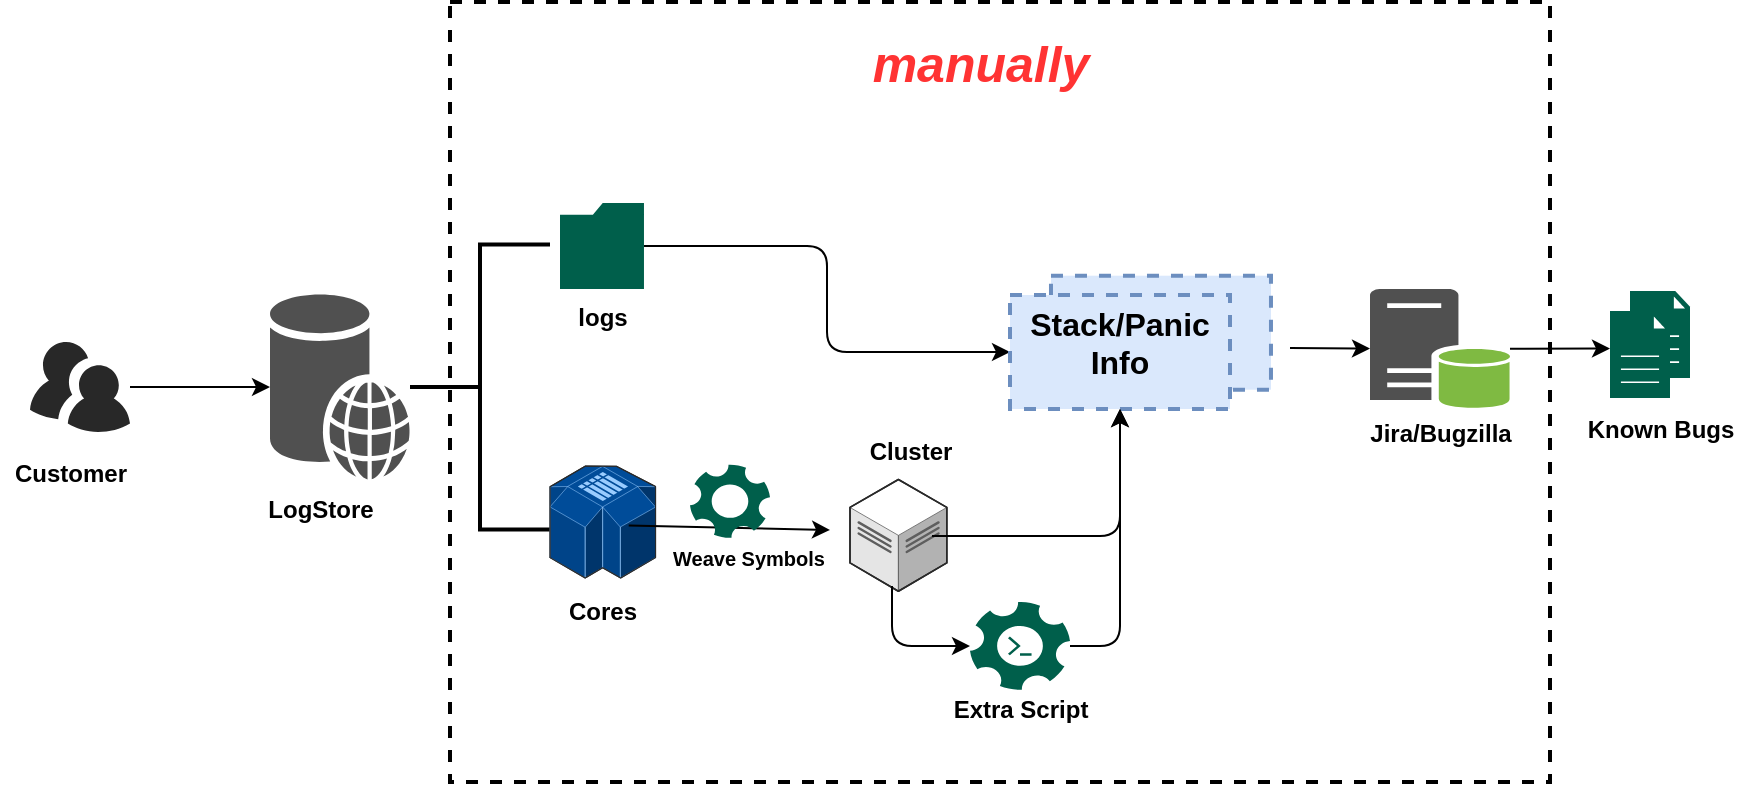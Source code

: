 <mxfile version="13.7.3" type="github">
  <diagram id="-ezdkHv69WB5DABrsDDg" name="Page-1">
    <mxGraphModel dx="1352" dy="755" grid="1" gridSize="10" guides="1" tooltips="1" connect="1" arrows="1" fold="1" page="1" pageScale="1" pageWidth="850" pageHeight="1100" math="0" shadow="0">
      <root>
        <mxCell id="0" />
        <mxCell id="1" parent="0" />
        <mxCell id="unOzRoRd4-qVEqSeojPs-1" value="" style="verticalLabelPosition=bottom;html=1;fillColor=#282828;strokeColor=none;verticalAlign=top;pointerEvents=1;align=center;shape=mxgraph.cisco_safe.people_places_things_icons.icon9;" vertex="1" parent="1">
          <mxGeometry x="100" y="340" width="50" height="45" as="geometry" />
        </mxCell>
        <mxCell id="unOzRoRd4-qVEqSeojPs-3" value="" style="shadow=0;dashed=0;html=1;strokeColor=none;fillColor=#505050;labelPosition=center;verticalLabelPosition=bottom;verticalAlign=top;outlineConnect=0;align=center;shape=mxgraph.office.databases.web_store;" vertex="1" parent="1">
          <mxGeometry x="220" y="316.25" width="70" height="92.5" as="geometry" />
        </mxCell>
        <mxCell id="unOzRoRd4-qVEqSeojPs-6" value="" style="strokeWidth=2;html=1;shape=mxgraph.flowchart.annotation_2;align=left;labelPosition=right;pointerEvents=1;" vertex="1" parent="1">
          <mxGeometry x="290" y="291.25" width="70" height="142.5" as="geometry" />
        </mxCell>
        <mxCell id="unOzRoRd4-qVEqSeojPs-11" value="" style="fontStyle=0;verticalAlign=top;align=center;spacingTop=-2;rounded=0;whiteSpace=wrap;html=1;strokeColor=#6c8ebf;strokeWidth=2;dashed=1;container=1;collapsible=0;expand=0;recursiveResize=0;shadow=0;fillColor=#dae8fc;sketch=0;glass=0;" vertex="1" parent="1">
          <mxGeometry x="610.49" y="306.85" width="110" height="57" as="geometry" />
        </mxCell>
        <mxCell id="unOzRoRd4-qVEqSeojPs-13" value="" style="verticalLabelPosition=bottom;html=1;verticalAlign=top;strokeWidth=1;dashed=0;shape=mxgraph.aws3d.simpleDb2;fillColor=#004C99;strokeColor=#99CCFF;aspect=fixed;rounded=1;shadow=0;comic=0;fontSize=12" vertex="1" parent="1">
          <mxGeometry x="360" y="402" width="52.77" height="56" as="geometry" />
        </mxCell>
        <mxCell id="unOzRoRd4-qVEqSeojPs-14" value="" style="verticalLabelPosition=bottom;html=1;verticalAlign=top;strokeWidth=1;dashed=0;shape=mxgraph.aws3d.dataCenter;fillColor=#ffffff;strokeColor=#5E5E5E;aspect=fixed;rounded=1;shadow=0;comic=0;fontSize=12" vertex="1" parent="1">
          <mxGeometry x="510" y="408.75" width="48.4" height="55.88" as="geometry" />
        </mxCell>
        <mxCell id="unOzRoRd4-qVEqSeojPs-16" value="" style="shadow=0;dashed=0;html=1;strokeColor=none;fillColor=#505050;labelPosition=center;verticalLabelPosition=bottom;verticalAlign=top;outlineConnect=0;align=center;shape=mxgraph.office.databases.database_server_green;" vertex="1" parent="1">
          <mxGeometry x="770" y="313.5" width="70" height="60" as="geometry" />
        </mxCell>
        <mxCell id="unOzRoRd4-qVEqSeojPs-20" value="" style="pointerEvents=1;shadow=0;dashed=0;html=1;strokeColor=none;fillColor=#005F4B;labelPosition=center;verticalLabelPosition=bottom;verticalAlign=top;align=center;outlineConnect=0;shape=mxgraph.veeam2.folder;" vertex="1" parent="1">
          <mxGeometry x="365" y="270.5" width="42" height="43" as="geometry" />
        </mxCell>
        <mxCell id="unOzRoRd4-qVEqSeojPs-27" value="" style="endArrow=classic;html=1;exitX=0.746;exitY=0.531;exitDx=0;exitDy=0;exitPerimeter=0;" edge="1" parent="1" source="unOzRoRd4-qVEqSeojPs-13">
          <mxGeometry width="50" height="50" relative="1" as="geometry">
            <mxPoint x="500" y="440" as="sourcePoint" />
            <mxPoint x="500" y="434" as="targetPoint" />
          </mxGeometry>
        </mxCell>
        <mxCell id="unOzRoRd4-qVEqSeojPs-41" value="" style="edgeStyle=elbowEdgeStyle;elbow=horizontal;endArrow=classic;html=1;" edge="1" parent="1" source="unOzRoRd4-qVEqSeojPs-20" target="unOzRoRd4-qVEqSeojPs-25">
          <mxGeometry width="50" height="50" relative="1" as="geometry">
            <mxPoint x="500" y="440" as="sourcePoint" />
            <mxPoint x="550" y="390" as="targetPoint" />
          </mxGeometry>
        </mxCell>
        <mxCell id="unOzRoRd4-qVEqSeojPs-42" value="" style="endArrow=classic;html=1;" edge="1" parent="1" target="unOzRoRd4-qVEqSeojPs-16">
          <mxGeometry width="50" height="50" relative="1" as="geometry">
            <mxPoint x="730" y="343" as="sourcePoint" />
            <mxPoint x="750.49" y="340" as="targetPoint" />
          </mxGeometry>
        </mxCell>
        <mxCell id="unOzRoRd4-qVEqSeojPs-44" value="" style="pointerEvents=1;shadow=0;dashed=0;html=1;strokeColor=none;fillColor=#005F4B;labelPosition=center;verticalLabelPosition=bottom;verticalAlign=top;align=center;outlineConnect=0;shape=mxgraph.veeam2.file;glass=0;sketch=0;" vertex="1" parent="1">
          <mxGeometry x="900" y="314.52" width="30" height="43.47" as="geometry" />
        </mxCell>
        <mxCell id="unOzRoRd4-qVEqSeojPs-48" value="" style="endArrow=classic;html=1;" edge="1" parent="1" source="unOzRoRd4-qVEqSeojPs-1" target="unOzRoRd4-qVEqSeojPs-3">
          <mxGeometry width="50" height="50" relative="1" as="geometry">
            <mxPoint x="500" y="440" as="sourcePoint" />
            <mxPoint x="550" y="390" as="targetPoint" />
          </mxGeometry>
        </mxCell>
        <mxCell id="unOzRoRd4-qVEqSeojPs-25" value="&lt;b style=&quot;font-size: 16px&quot;&gt;Stack/Panic Info&lt;/b&gt;" style="fontStyle=0;verticalAlign=top;align=center;spacingTop=-2;fillColor=#dae8fc;rounded=0;whiteSpace=wrap;html=1;strokeColor=#6c8ebf;strokeWidth=2;dashed=1;container=1;collapsible=0;expand=0;recursiveResize=0;" vertex="1" parent="1">
          <mxGeometry x="590" y="316.5" width="110" height="57" as="geometry" />
        </mxCell>
        <mxCell id="unOzRoRd4-qVEqSeojPs-49" value="" style="endArrow=classic;html=1;" edge="1" parent="1" source="unOzRoRd4-qVEqSeojPs-16">
          <mxGeometry width="50" height="50" relative="1" as="geometry">
            <mxPoint x="500" y="440" as="sourcePoint" />
            <mxPoint x="890" y="343.276" as="targetPoint" />
          </mxGeometry>
        </mxCell>
        <mxCell id="unOzRoRd4-qVEqSeojPs-50" value="Customer" style="text;html=1;resizable=0;autosize=1;align=center;verticalAlign=middle;points=[];fillColor=none;strokeColor=none;rounded=0;shadow=0;glass=0;sketch=0;fontStyle=1" vertex="1" parent="1">
          <mxGeometry x="85" y="395.63" width="70" height="20" as="geometry" />
        </mxCell>
        <mxCell id="unOzRoRd4-qVEqSeojPs-51" value="LogStore" style="text;html=1;resizable=0;autosize=1;align=center;verticalAlign=middle;points=[];fillColor=none;strokeColor=none;rounded=0;shadow=0;glass=0;sketch=0;fontStyle=1" vertex="1" parent="1">
          <mxGeometry x="210" y="413.75" width="70" height="20" as="geometry" />
        </mxCell>
        <mxCell id="unOzRoRd4-qVEqSeojPs-52" value="logs" style="text;html=1;resizable=0;autosize=1;align=center;verticalAlign=middle;points=[];fillColor=none;strokeColor=none;rounded=0;shadow=0;glass=0;sketch=0;fontStyle=1" vertex="1" parent="1">
          <mxGeometry x="366" y="318.4" width="40" height="20" as="geometry" />
        </mxCell>
        <mxCell id="unOzRoRd4-qVEqSeojPs-53" value="Cores" style="text;html=1;resizable=0;autosize=1;align=center;verticalAlign=middle;points=[];fillColor=none;strokeColor=none;rounded=0;shadow=0;glass=0;sketch=0;fontStyle=1" vertex="1" parent="1">
          <mxGeometry x="361.38" y="464.63" width="50" height="20" as="geometry" />
        </mxCell>
        <mxCell id="unOzRoRd4-qVEqSeojPs-54" value="&lt;font style=&quot;font-size: 10px&quot;&gt;Weave Symbols&lt;/font&gt;" style="text;html=1;resizable=0;autosize=1;align=center;verticalAlign=middle;points=[];fillColor=none;strokeColor=none;rounded=0;shadow=0;glass=0;sketch=0;fontStyle=1" vertex="1" parent="1">
          <mxGeometry x="414.06" y="438" width="90" height="20" as="geometry" />
        </mxCell>
        <mxCell id="unOzRoRd4-qVEqSeojPs-56" value="" style="pointerEvents=1;shadow=0;dashed=0;html=1;strokeColor=none;fillColor=#005F4B;labelPosition=center;verticalLabelPosition=bottom;verticalAlign=top;align=center;outlineConnect=0;shape=mxgraph.veeam2.service_application;glass=0;sketch=0;" vertex="1" parent="1">
          <mxGeometry x="430" y="401.25" width="40" height="36.75" as="geometry" />
        </mxCell>
        <mxCell id="unOzRoRd4-qVEqSeojPs-57" value="" style="pointerEvents=1;shadow=0;dashed=0;html=1;strokeColor=none;fillColor=#005F4B;labelPosition=center;verticalLabelPosition=bottom;verticalAlign=top;align=center;outlineConnect=0;shape=mxgraph.veeam2.automation;glass=0;sketch=0;" vertex="1" parent="1">
          <mxGeometry x="570" y="470" width="50" height="44" as="geometry" />
        </mxCell>
        <mxCell id="unOzRoRd4-qVEqSeojPs-58" value="" style="pointerEvents=1;shadow=0;dashed=0;html=1;strokeColor=none;fillColor=#005F4B;labelPosition=center;verticalLabelPosition=bottom;verticalAlign=top;align=center;outlineConnect=0;shape=mxgraph.veeam2.file;glass=0;sketch=0;" vertex="1" parent="1">
          <mxGeometry x="890" y="324.55" width="30" height="43.47" as="geometry" />
        </mxCell>
        <mxCell id="unOzRoRd4-qVEqSeojPs-63" value="" style="edgeStyle=segmentEdgeStyle;endArrow=classic;html=1;entryX=0.5;entryY=1;entryDx=0;entryDy=0;exitX=0.847;exitY=0.506;exitDx=0;exitDy=0;exitPerimeter=0;" edge="1" parent="1" source="unOzRoRd4-qVEqSeojPs-14" target="unOzRoRd4-qVEqSeojPs-25">
          <mxGeometry width="50" height="50" relative="1" as="geometry">
            <mxPoint x="590" y="445.63" as="sourcePoint" />
            <mxPoint x="640" y="395.63" as="targetPoint" />
          </mxGeometry>
        </mxCell>
        <mxCell id="unOzRoRd4-qVEqSeojPs-67" value="" style="edgeStyle=segmentEdgeStyle;endArrow=classic;html=1;exitX=0.434;exitY=0.953;exitDx=0;exitDy=0;exitPerimeter=0;" edge="1" parent="1" source="unOzRoRd4-qVEqSeojPs-14" target="unOzRoRd4-qVEqSeojPs-57">
          <mxGeometry width="50" height="50" relative="1" as="geometry">
            <mxPoint x="530" y="534.63" as="sourcePoint" />
            <mxPoint x="550" y="492" as="targetPoint" />
            <Array as="points">
              <mxPoint x="531" y="492" />
            </Array>
          </mxGeometry>
        </mxCell>
        <mxCell id="unOzRoRd4-qVEqSeojPs-68" value="" style="edgeStyle=segmentEdgeStyle;endArrow=classic;html=1;entryX=0.5;entryY=1;entryDx=0;entryDy=0;" edge="1" parent="1" source="unOzRoRd4-qVEqSeojPs-57" target="unOzRoRd4-qVEqSeojPs-25">
          <mxGeometry width="50" height="50" relative="1" as="geometry">
            <mxPoint x="600" y="499.63" as="sourcePoint" />
            <mxPoint x="650" y="449.63" as="targetPoint" />
          </mxGeometry>
        </mxCell>
        <mxCell id="unOzRoRd4-qVEqSeojPs-69" value="Cluster" style="text;html=1;resizable=0;autosize=1;align=center;verticalAlign=middle;points=[];fillColor=none;strokeColor=none;rounded=0;shadow=0;glass=0;sketch=0;fontStyle=1" vertex="1" parent="1">
          <mxGeometry x="510" y="385" width="60" height="20" as="geometry" />
        </mxCell>
        <mxCell id="unOzRoRd4-qVEqSeojPs-70" value="Extra Script" style="text;html=1;resizable=0;autosize=1;align=center;verticalAlign=middle;points=[];fillColor=none;strokeColor=none;rounded=0;shadow=0;glass=0;sketch=0;fontStyle=1" vertex="1" parent="1">
          <mxGeometry x="555" y="514" width="80" height="20" as="geometry" />
        </mxCell>
        <mxCell id="unOzRoRd4-qVEqSeojPs-71" value="Jira/Bugzilla" style="text;html=1;resizable=0;autosize=1;align=center;verticalAlign=middle;points=[];fillColor=none;strokeColor=none;rounded=0;shadow=0;glass=0;sketch=0;fontStyle=1" vertex="1" parent="1">
          <mxGeometry x="760" y="375.63" width="90" height="20" as="geometry" />
        </mxCell>
        <mxCell id="unOzRoRd4-qVEqSeojPs-72" value="Known Bugs" style="text;html=1;resizable=0;autosize=1;align=center;verticalAlign=middle;points=[];fillColor=none;strokeColor=none;rounded=0;shadow=0;glass=0;sketch=0;fontStyle=1" vertex="1" parent="1">
          <mxGeometry x="870" y="373.5" width="90" height="20" as="geometry" />
        </mxCell>
        <mxCell id="unOzRoRd4-qVEqSeojPs-74" value="" style="fontStyle=0;verticalAlign=top;align=center;spacingTop=-2;rounded=0;whiteSpace=wrap;html=1;strokeWidth=2;container=1;collapsible=0;expand=0;recursiveResize=0;shadow=0;sketch=0;glass=0;fillColor=none;dashed=1;" vertex="1" parent="1">
          <mxGeometry x="310" y="170" width="550" height="390" as="geometry" />
        </mxCell>
        <mxCell id="unOzRoRd4-qVEqSeojPs-75" value="manually" style="text;html=1;resizable=0;autosize=1;align=center;verticalAlign=middle;points=[];fillColor=none;strokeColor=none;rounded=0;shadow=0;glass=0;dashed=1;labelBackgroundColor=none;sketch=0;fontStyle=3;fontSize=25;fontColor=#FF3333;" vertex="1" parent="unOzRoRd4-qVEqSeojPs-74">
          <mxGeometry x="205" y="10" width="120" height="40" as="geometry" />
        </mxCell>
      </root>
    </mxGraphModel>
  </diagram>
</mxfile>
